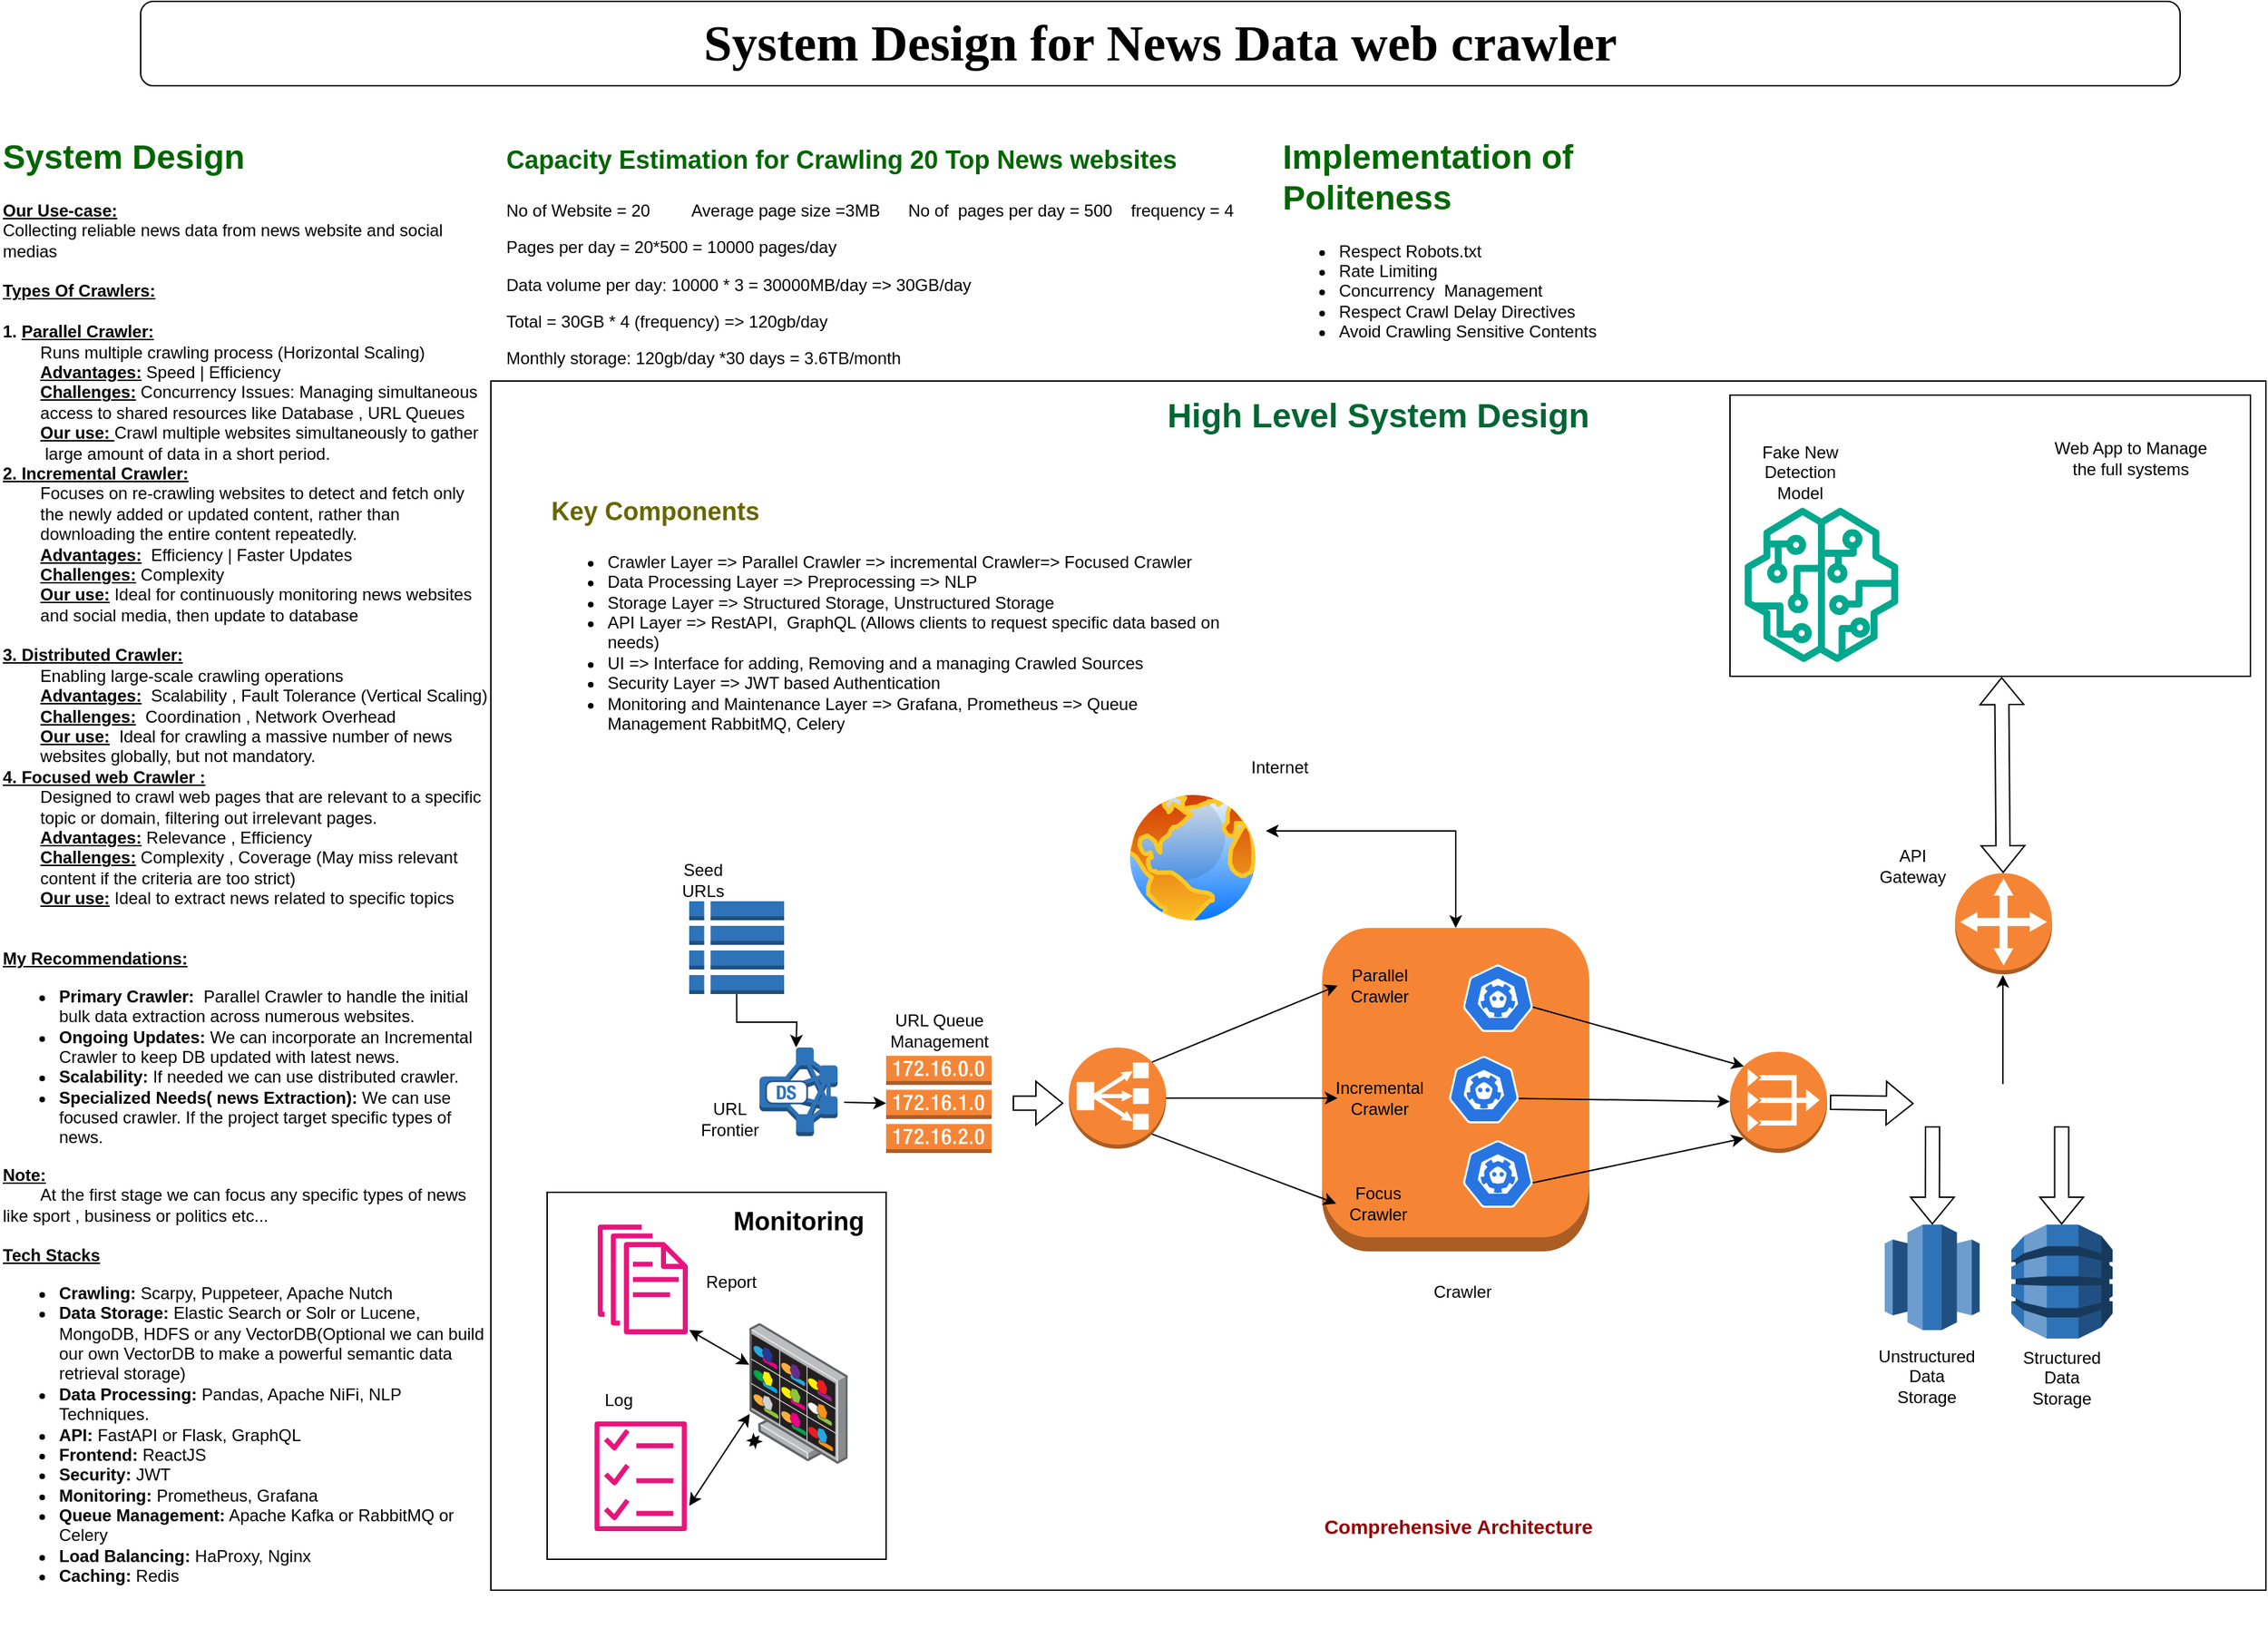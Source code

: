 <mxfile version="24.7.7">
  <diagram name="Page-1" id="5bWgAJpQAsmb562W-yM8">
    <mxGraphModel dx="1573" dy="2493" grid="1" gridSize="10" guides="1" tooltips="1" connect="1" arrows="1" fold="1" page="1" pageScale="1" pageWidth="1654" pageHeight="1169" math="0" shadow="0">
      <root>
        <mxCell id="0" />
        <mxCell id="1" parent="0" />
        <mxCell id="MsE94xO0FCAmjHNaboih-4" value="&lt;font face=&quot;Times New Roman&quot;&gt;&lt;b&gt;&lt;font style=&quot;font-size: 36px;&quot;&gt;System Design for News Data web crawler &lt;/font&gt;&lt;br&gt;&lt;/b&gt;&lt;/font&gt;" style="rounded=1;whiteSpace=wrap;html=1;" parent="1" vertex="1">
          <mxGeometry x="120" width="1450" height="60" as="geometry" />
        </mxCell>
        <mxCell id="1LUfzBoHgPUVUjpsUAVu-1" value="&lt;h1 style=&quot;margin-top: 0px;&quot;&gt;&lt;font color=&quot;#006600&quot;&gt;System Design&lt;/font&gt;&lt;/h1&gt;&lt;div&gt;&lt;u&gt;&lt;b&gt;Our Use-case:&lt;/b&gt;&lt;/u&gt;&lt;/div&gt;&lt;div&gt;Collecting reliable news data from news website and social medias&lt;/div&gt;&lt;div&gt;&lt;br&gt;&lt;/div&gt;&lt;div&gt;&lt;u&gt;&lt;b&gt;Types Of Crawlers:&lt;/b&gt;&lt;/u&gt;&lt;/div&gt;&lt;div&gt;&lt;br&gt;&lt;/div&gt;&lt;div&gt;&lt;b&gt;1. &lt;u&gt;Parallel Crawler: &lt;/u&gt;&lt;/b&gt;&lt;br&gt;&lt;/div&gt;&lt;div&gt;&lt;span style=&quot;white-space: pre;&quot;&gt;&#x9;Runs multiple crawling process (Horizontal Scaling)&lt;/span&gt;&lt;/div&gt;&lt;div&gt;&lt;span style=&quot;white-space: pre;&quot;&gt;&lt;span style=&quot;white-space: pre;&quot;&gt;&#x9;&lt;/span&gt;&lt;b&gt;&lt;u&gt;Advantages:&lt;/u&gt;&lt;/b&gt; Speed | Efficiency&lt;br&gt;&lt;/span&gt;&lt;/div&gt;&lt;div&gt;&lt;span style=&quot;white-space: pre;&quot;&gt;&lt;span style=&quot;white-space: pre;&quot;&gt;&#x9;&lt;/span&gt;&lt;b&gt;&lt;u&gt;Challenges:&lt;/u&gt; &lt;/b&gt;Concurrency Issues: &lt;/span&gt;Managing simultaneous &lt;span style=&quot;white-space: pre;&quot;&gt;&#x9;&lt;/span&gt;access to shared resources like&lt;span style=&quot;white-space: pre;&quot;&gt; Database , URL Queues &lt;/span&gt;&lt;/div&gt;&lt;div&gt;&lt;span style=&quot;white-space: pre;&quot;&gt;&lt;span style=&quot;white-space: pre;&quot;&gt;&#x9;&lt;/span&gt;&lt;b&gt;&lt;u&gt;Our use: &lt;/u&gt;&lt;/b&gt;Crawl multiple websites simultaneously to gather&lt;/span&gt;&lt;/div&gt;&lt;div&gt;&lt;span style=&quot;white-space: pre;&quot;&gt;&lt;span style=&quot;white-space: pre;&quot;&gt;&#x9;&lt;/span&gt; large amount of data in a short period.&lt;br&gt;&lt;/span&gt;&lt;/div&gt;&lt;div&gt;&lt;b&gt;&lt;u&gt;2. Incremental Crawler:&lt;/u&gt;&lt;/b&gt;&lt;/div&gt;&lt;div&gt;&lt;span style=&quot;white-space: pre;&quot;&gt;&#x9;&lt;/span&gt;Focuses on re-crawling websites to detect and fetch only &lt;span style=&quot;white-space: pre;&quot;&gt;&#x9;&lt;/span&gt;the newly added or updated content, rather than &lt;span style=&quot;white-space: pre;&quot;&gt;&#x9;&lt;/span&gt;downloading the entire content repeatedly.&lt;/div&gt;&lt;div&gt;&lt;span style=&quot;white-space: pre;&quot;&gt;&#x9;&lt;/span&gt;&lt;b&gt;&lt;u&gt;Advantages:&lt;/u&gt;&amp;nbsp; &lt;/b&gt;Efficiency | Faster Updates&lt;/div&gt;&lt;div&gt;&lt;span style=&quot;white-space: pre;&quot;&gt;&#x9;&lt;/span&gt;&lt;b&gt;&lt;u&gt;Challenges:&lt;/u&gt; &lt;/b&gt;Complexity&lt;/div&gt;&lt;div&gt;&lt;span style=&quot;white-space: pre;&quot;&gt;&#x9;&lt;/span&gt;&lt;b&gt;&lt;u&gt;Our use:&lt;/u&gt;&lt;/b&gt; Ideal for continuously monitoring news websites &lt;span style=&quot;white-space: pre;&quot;&gt;&#x9;&lt;/span&gt;and social media, then update to database&lt;br&gt;&lt;/div&gt;&lt;div&gt;&lt;span style=&quot;white-space: pre;&quot;&gt;&#x9;&lt;/span&gt;&lt;br&gt;&lt;/div&gt;&lt;div&gt;&lt;b&gt;&lt;u&gt;3. Distributed Crawler:&lt;/u&gt;&lt;/b&gt;&lt;/div&gt;&lt;div&gt;&lt;span style=&quot;white-space: pre;&quot;&gt;&#x9;&lt;/span&gt;Enabling large-scale crawling operations&lt;/div&gt;&lt;div&gt;&lt;span style=&quot;white-space: pre;&quot;&gt;&#x9;&lt;/span&gt;&lt;u&gt;&lt;b&gt;Advantages:&lt;/b&gt;&lt;/u&gt;&amp;nbsp; Scalability , Fault Tolerance (Vertical Scaling)&lt;/div&gt;&lt;div&gt;&lt;span style=&quot;white-space: pre;&quot;&gt;&#x9;&lt;/span&gt;&lt;b&gt;&lt;u&gt;Challenges:&lt;/u&gt;&amp;nbsp; &lt;/b&gt;Coordination , Network Overhead&lt;b&gt;&lt;br&gt;&lt;/b&gt;&lt;/div&gt;&lt;div&gt;&lt;span style=&quot;white-space: pre;&quot;&gt;&#x9;&lt;b&gt;&lt;u&gt;Our use:&lt;/u&gt;&lt;/b&gt;  &lt;/span&gt;Ideal for crawling a massive number of news &lt;span style=&quot;white-space: pre;&quot;&gt;&#x9;&lt;/span&gt;websites globally, but not mandatory.&lt;br&gt;&lt;/div&gt;&lt;div&gt;&lt;b&gt;&lt;u&gt;4. Focused web Crawler : &lt;/u&gt;&lt;/b&gt;&lt;br&gt;&lt;/div&gt;&lt;div&gt;&lt;span style=&quot;white-space: pre;&quot;&gt;&#x9;&lt;/span&gt;Designed to crawl web pages that are relevant to a specific &lt;span style=&quot;white-space: pre;&quot;&gt;&#x9;&lt;/span&gt;topic or domain, filtering out irrelevant pages.&lt;/div&gt;&lt;div&gt;&lt;span style=&quot;white-space: pre;&quot;&gt;&#x9;&lt;/span&gt;&lt;b&gt;&lt;u&gt;Advantages:&lt;/u&gt; &lt;/b&gt;Relevance , Efficiency&lt;/div&gt;&lt;div&gt;&lt;span style=&quot;white-space: pre;&quot;&gt;&#x9;&lt;/span&gt;&lt;b&gt;&lt;u&gt;Challenges:&lt;/u&gt;&lt;/b&gt; Complexity , Coverage (May miss relevant &lt;span style=&quot;white-space: pre;&quot;&gt;&#x9;&lt;/span&gt;content if the criteria are too strict)&lt;/div&gt;&lt;div&gt;&lt;span style=&quot;white-space: pre;&quot;&gt;&#x9;&lt;/span&gt;&lt;b&gt;&lt;u&gt;Our use:&lt;/u&gt; &lt;/b&gt;Ideal to extract news related to specific topics&lt;/div&gt;&lt;div&gt;&lt;br&gt;&lt;/div&gt;&lt;div&gt;&lt;br&gt;&lt;/div&gt;&lt;div&gt;&lt;u&gt;&lt;b&gt;My Recommendations:&lt;/b&gt;&lt;/u&gt;&lt;/div&gt;&lt;div&gt;&lt;ul&gt;&lt;li&gt;&lt;b&gt;Primary Crawler:&lt;/b&gt;&amp;nbsp; Parallel Crawler to handle the initial bulk data extraction across numerous websites.&lt;/li&gt;&lt;li&gt;&lt;b&gt;Ongoing Updates:&lt;/b&gt; We can incorporate an Incremental Crawler to keep DB updated with latest news.&lt;/li&gt;&lt;li&gt;&lt;b&gt;Scalability:&lt;/b&gt; If needed we can use distributed crawler.&lt;/li&gt;&lt;li&gt;&lt;b&gt;Specialized Needs( news Extraction):&lt;/b&gt; We can use focused crawler. If the project target specific types of news.&lt;/li&gt;&lt;/ul&gt;&lt;div&gt;&lt;u&gt;&lt;b&gt;Note:&lt;/b&gt;&lt;/u&gt;&lt;/div&gt;&lt;div&gt;&lt;span style=&quot;white-space: pre;&quot;&gt;&#x9;&lt;/span&gt;At the first stage we can focus any specific types of news like sport , business or politics etc...&lt;/div&gt;&lt;div&gt;&lt;br&gt;&lt;/div&gt;&lt;div&gt;&lt;b&gt;&lt;u&gt;Tech Stacks&lt;/u&gt;&lt;/b&gt;&lt;br&gt;&lt;/div&gt;&lt;/div&gt;&lt;div&gt;&lt;ul&gt;&lt;li&gt;&lt;b&gt;Crawling:&lt;/b&gt; Scarpy, Puppeteer, Apache Nutch&lt;/li&gt;&lt;li&gt;&lt;b&gt;Data Storage:&lt;/b&gt; Elastic Search or Solr or Lucene, MongoDB, HDFS or any VectorDB(Optional we can build our own VectorDB to make a powerful semantic data retrieval storage)&lt;/li&gt;&lt;li&gt;&lt;b&gt;Data Processing:&lt;/b&gt; Pandas, Apache NiFi, NLP Techniques.&lt;/li&gt;&lt;li&gt;&lt;b&gt;API:&lt;/b&gt; FastAPI or Flask, GraphQL&lt;/li&gt;&lt;li&gt;&lt;b&gt;Frontend:&lt;/b&gt; ReactJS&lt;/li&gt;&lt;li&gt;&lt;b&gt;Security:&lt;/b&gt; JWT&lt;/li&gt;&lt;li&gt;&lt;b&gt;Monitoring:&lt;/b&gt; Prometheus, Grafana&lt;/li&gt;&lt;li&gt;&lt;b&gt;Queue Management:&lt;/b&gt; Apache Kafka or RabbitMQ or Celery&lt;/li&gt;&lt;li&gt;&lt;b&gt;Load Balancing:&lt;/b&gt; HaProxy, Nginx&lt;/li&gt;&lt;li&gt;&lt;b&gt;Caching:&lt;/b&gt; Redis&lt;br&gt;&lt;/li&gt;&lt;/ul&gt;&lt;/div&gt;" style="text;html=1;whiteSpace=wrap;overflow=hidden;rounded=0;" parent="1" vertex="1">
          <mxGeometry x="20" y="90" width="350" height="1070" as="geometry" />
        </mxCell>
        <mxCell id="-3w2v2XRho6IU62ZGNhJ-2" value="&lt;h1 style=&quot;margin-top: 0px;&quot;&gt;&lt;font color=&quot;#006600&quot; style=&quot;font-size: 18px;&quot;&gt;Capacity Estimation for Crawling 20 Top News websites&lt;/font&gt;&lt;br&gt;&lt;/h1&gt;&lt;p&gt;No of Website = 20&amp;nbsp;&amp;nbsp;&amp;nbsp;&amp;nbsp;&amp;nbsp;&amp;nbsp;&amp;nbsp;&amp;nbsp; Average page size =3MB&amp;nbsp;&amp;nbsp;&amp;nbsp;&amp;nbsp;&amp;nbsp; No of&amp;nbsp; pages per day = 500 &amp;nbsp;&amp;nbsp; frequency = 4&amp;nbsp;&lt;/p&gt;&lt;p&gt;Pages per day = 20*500 = 10000 pages/day&amp;nbsp;&lt;/p&gt;&lt;p&gt;Data volume per day: 10000 * 3 = 30000MB/day =&amp;gt; 30GB/day &amp;nbsp;&lt;/p&gt;&lt;p&gt;Total = 30GB * 4 (frequency) =&amp;gt; 120gb/day&lt;/p&gt;&lt;p&gt;Monthly storage: 120gb/day *30 days = 3.6TB/month &lt;br&gt;&lt;/p&gt;&lt;p&gt;&lt;br&gt;&lt;/p&gt;" style="text;html=1;whiteSpace=wrap;overflow=hidden;rounded=0;" parent="1" vertex="1">
          <mxGeometry x="378" y="90" width="540" height="180" as="geometry" />
        </mxCell>
        <mxCell id="-3w2v2XRho6IU62ZGNhJ-3" value="" style="rounded=0;whiteSpace=wrap;html=1;" parent="1" vertex="1">
          <mxGeometry x="369" y="270" width="1262" height="860" as="geometry" />
        </mxCell>
        <mxCell id="9_FR494DGHJ2YAEM96bm-1" value="&lt;h1 style=&quot;margin-top: 0px;&quot;&gt;&lt;font color=&quot;#006600&quot;&gt;Implementation of Politeness&amp;nbsp;&lt;/font&gt;&lt;/h1&gt;&lt;div&gt;&lt;ul&gt;&lt;li&gt;Respect Robots.txt&lt;/li&gt;&lt;li&gt;Rate Limiting&lt;/li&gt;&lt;li&gt;Concurrency&amp;nbsp; Management&lt;/li&gt;&lt;li&gt;Respect Crawl Delay Directives&lt;/li&gt;&lt;li&gt;Avoid Crawling Sensitive Contents&lt;br&gt;&lt;/li&gt;&lt;/ul&gt;&lt;/div&gt;" style="text;html=1;whiteSpace=wrap;overflow=hidden;rounded=0;" vertex="1" parent="1">
          <mxGeometry x="930" y="90" width="330" height="180" as="geometry" />
        </mxCell>
        <mxCell id="9_FR494DGHJ2YAEM96bm-12" value="&lt;b&gt;&lt;font color=&quot;#006633&quot; style=&quot;font-size: 24px;&quot;&gt;High Level System Design&lt;br&gt;&lt;/font&gt;&lt;/b&gt;" style="text;html=1;align=center;verticalAlign=middle;whiteSpace=wrap;rounded=0;" vertex="1" parent="1">
          <mxGeometry x="390" y="280" width="1220" height="30" as="geometry" />
        </mxCell>
        <mxCell id="9_FR494DGHJ2YAEM96bm-13" value="&lt;h1 style=&quot;margin-top: 0px;&quot;&gt;&lt;font color=&quot;#666600&quot; style=&quot;font-size: 18px;&quot;&gt;Key Components&lt;/font&gt;&lt;br&gt;&lt;/h1&gt;&lt;ul&gt;&lt;li&gt;Crawler Layer =&amp;gt; Parallel Crawler =&amp;gt; incremental Crawler=&amp;gt; Focused Crawler&lt;/li&gt;&lt;li&gt;Data Processing Layer =&amp;gt; Preprocessing =&amp;gt; NLP&lt;/li&gt;&lt;li&gt;Storage Layer =&amp;gt; Structured Storage, Unstructured Storage&lt;/li&gt;&lt;li&gt;API Layer =&amp;gt; RestAPI,&amp;nbsp; GraphQL (Allows clients to request specific data based on needs)&lt;/li&gt;&lt;li&gt;UI =&amp;gt; Interface for adding, Removing and a managing Crawled Sources&lt;/li&gt;&lt;li&gt;Security Layer =&amp;gt; JWT based Authentication&lt;/li&gt;&lt;li&gt;Monitoring and Maintenance Layer =&amp;gt; Grafana, Prometheus =&amp;gt; Queue Management RabbitMQ, Celery&lt;br&gt;&lt;/li&gt;&lt;/ul&gt;" style="text;html=1;whiteSpace=wrap;overflow=hidden;rounded=0;" vertex="1" parent="1">
          <mxGeometry x="410" y="340" width="480" height="200" as="geometry" />
        </mxCell>
        <mxCell id="9_FR494DGHJ2YAEM96bm-15" value="&lt;font color=&quot;#990000&quot; style=&quot;font-size: 14px;&quot;&gt;&lt;b&gt;Comprehensive Architecture&lt;/b&gt;&lt;/font&gt;" style="text;html=1;align=center;verticalAlign=middle;whiteSpace=wrap;rounded=0;" vertex="1" parent="1">
          <mxGeometry x="952" y="1070" width="210" height="30" as="geometry" />
        </mxCell>
        <mxCell id="9_FR494DGHJ2YAEM96bm-21" style="edgeStyle=orthogonalEdgeStyle;rounded=0;orthogonalLoop=1;jettySize=auto;html=1;exitX=0.5;exitY=1;exitDx=0;exitDy=0;exitPerimeter=0;entryX=0.5;entryY=0;entryDx=0;entryDy=0;entryPerimeter=0;" edge="1" parent="1" source="9_FR494DGHJ2YAEM96bm-16">
          <mxGeometry relative="1" as="geometry">
            <mxPoint x="586.0" y="744" as="targetPoint" />
          </mxGeometry>
        </mxCell>
        <mxCell id="9_FR494DGHJ2YAEM96bm-16" value="" style="outlineConnect=0;dashed=0;verticalLabelPosition=bottom;verticalAlign=top;align=center;html=1;shape=mxgraph.aws3.table;fillColor=#2E73B8;gradientColor=none;" vertex="1" parent="1">
          <mxGeometry x="510" y="640" width="67.5" height="66" as="geometry" />
        </mxCell>
        <mxCell id="9_FR494DGHJ2YAEM96bm-18" value="" style="outlineConnect=0;dashed=0;verticalLabelPosition=bottom;verticalAlign=top;align=center;html=1;shape=mxgraph.aws3.route_table;fillColor=#F58536;gradientColor=none;" vertex="1" parent="1">
          <mxGeometry x="650" y="750" width="75" height="69" as="geometry" />
        </mxCell>
        <mxCell id="9_FR494DGHJ2YAEM96bm-22" value="" style="outlineConnect=0;dashed=0;verticalLabelPosition=bottom;verticalAlign=top;align=center;html=1;shape=mxgraph.aws3.vpc_nat_gateway;fillColor=#F58534;gradientColor=none;" vertex="1" parent="1">
          <mxGeometry x="1250" y="747" width="69" height="72" as="geometry" />
        </mxCell>
        <mxCell id="9_FR494DGHJ2YAEM96bm-23" value="" style="outlineConnect=0;dashed=0;verticalLabelPosition=bottom;verticalAlign=top;align=center;html=1;shape=mxgraph.aws3.classic_load_balancer;fillColor=#F58534;gradientColor=none;" vertex="1" parent="1">
          <mxGeometry x="780" y="744" width="69" height="72" as="geometry" />
        </mxCell>
        <mxCell id="9_FR494DGHJ2YAEM96bm-24" value="" style="outlineConnect=0;dashed=0;verticalLabelPosition=bottom;verticalAlign=top;align=center;html=1;shape=mxgraph.aws3.instance;fillColor=#F58534;gradientColor=none;" vertex="1" parent="1">
          <mxGeometry x="960" y="659" width="190" height="230" as="geometry" />
        </mxCell>
        <mxCell id="9_FR494DGHJ2YAEM96bm-25" value="" style="aspect=fixed;sketch=0;html=1;dashed=0;whitespace=wrap;verticalLabelPosition=bottom;verticalAlign=top;fillColor=#2875E2;strokeColor=#ffffff;points=[[0.005,0.63,0],[0.1,0.2,0],[0.9,0.2,0],[0.5,0,0],[0.995,0.63,0],[0.72,0.99,0],[0.5,1,0],[0.28,0.99,0]];shape=mxgraph.kubernetes.icon2;prIcon=etcd" vertex="1" parent="1">
          <mxGeometry x="1060" y="685" width="50" height="48" as="geometry" />
        </mxCell>
        <mxCell id="9_FR494DGHJ2YAEM96bm-26" value="" style="aspect=fixed;sketch=0;html=1;dashed=0;whitespace=wrap;verticalLabelPosition=bottom;verticalAlign=top;fillColor=#2875E2;strokeColor=#ffffff;points=[[0.005,0.63,0],[0.1,0.2,0],[0.9,0.2,0],[0.5,0,0],[0.995,0.63,0],[0.72,0.99,0],[0.5,1,0],[0.28,0.99,0]];shape=mxgraph.kubernetes.icon2;prIcon=etcd" vertex="1" parent="1">
          <mxGeometry x="1050" y="750" width="50" height="48" as="geometry" />
        </mxCell>
        <mxCell id="9_FR494DGHJ2YAEM96bm-27" value="" style="aspect=fixed;sketch=0;html=1;dashed=0;whitespace=wrap;verticalLabelPosition=bottom;verticalAlign=top;fillColor=#2875E2;strokeColor=#ffffff;points=[[0.005,0.63,0],[0.1,0.2,0],[0.9,0.2,0],[0.5,0,0],[0.995,0.63,0],[0.72,0.99,0],[0.5,1,0],[0.28,0.99,0]];shape=mxgraph.kubernetes.icon2;prIcon=etcd" vertex="1" parent="1">
          <mxGeometry x="1060" y="810" width="50" height="48" as="geometry" />
        </mxCell>
        <mxCell id="9_FR494DGHJ2YAEM96bm-28" value="Parallel Crawler" style="text;html=1;align=center;verticalAlign=middle;whiteSpace=wrap;rounded=0;" vertex="1" parent="1">
          <mxGeometry x="971" y="685" width="60" height="30" as="geometry" />
        </mxCell>
        <mxCell id="9_FR494DGHJ2YAEM96bm-29" value="Incremental Crawler" style="text;html=1;align=center;verticalAlign=middle;whiteSpace=wrap;rounded=0;" vertex="1" parent="1">
          <mxGeometry x="971" y="765" width="60" height="30" as="geometry" />
        </mxCell>
        <mxCell id="9_FR494DGHJ2YAEM96bm-30" value="Focus Crawler" style="text;html=1;align=center;verticalAlign=middle;whiteSpace=wrap;rounded=0;" vertex="1" parent="1">
          <mxGeometry x="970" y="840" width="60" height="30" as="geometry" />
        </mxCell>
        <mxCell id="9_FR494DGHJ2YAEM96bm-31" value="" style="endArrow=classic;html=1;rounded=0;entryX=0;entryY=0.5;entryDx=0;entryDy=0;exitX=0.855;exitY=0.855;exitDx=0;exitDy=0;exitPerimeter=0;" edge="1" parent="1" source="9_FR494DGHJ2YAEM96bm-23" target="9_FR494DGHJ2YAEM96bm-30">
          <mxGeometry width="50" height="50" relative="1" as="geometry">
            <mxPoint x="1130" y="910" as="sourcePoint" />
            <mxPoint x="1230" y="821" as="targetPoint" />
          </mxGeometry>
        </mxCell>
        <mxCell id="9_FR494DGHJ2YAEM96bm-32" value="" style="endArrow=classic;html=1;rounded=0;exitX=1;exitY=0.5;exitDx=0;exitDy=0;exitPerimeter=0;entryX=0;entryY=0.5;entryDx=0;entryDy=0;" edge="1" parent="1" source="9_FR494DGHJ2YAEM96bm-23" target="9_FR494DGHJ2YAEM96bm-29">
          <mxGeometry width="50" height="50" relative="1" as="geometry">
            <mxPoint x="1250" y="770" as="sourcePoint" />
            <mxPoint x="1300" y="720" as="targetPoint" />
          </mxGeometry>
        </mxCell>
        <mxCell id="9_FR494DGHJ2YAEM96bm-33" value="" style="endArrow=classic;html=1;rounded=0;entryX=0;entryY=0.5;entryDx=0;entryDy=0;exitX=0.855;exitY=0.145;exitDx=0;exitDy=0;exitPerimeter=0;" edge="1" parent="1" source="9_FR494DGHJ2YAEM96bm-23" target="9_FR494DGHJ2YAEM96bm-28">
          <mxGeometry width="50" height="50" relative="1" as="geometry">
            <mxPoint x="1150" y="740" as="sourcePoint" />
            <mxPoint x="1200" y="690" as="targetPoint" />
          </mxGeometry>
        </mxCell>
        <mxCell id="9_FR494DGHJ2YAEM96bm-34" value="" style="endArrow=classic;html=1;rounded=0;entryX=0.145;entryY=0.145;entryDx=0;entryDy=0;entryPerimeter=0;exitX=0.995;exitY=0.63;exitDx=0;exitDy=0;exitPerimeter=0;" edge="1" parent="1" source="9_FR494DGHJ2YAEM96bm-25" target="9_FR494DGHJ2YAEM96bm-22">
          <mxGeometry width="50" height="50" relative="1" as="geometry">
            <mxPoint x="1370" y="700" as="sourcePoint" />
            <mxPoint x="1420" y="650" as="targetPoint" />
          </mxGeometry>
        </mxCell>
        <mxCell id="9_FR494DGHJ2YAEM96bm-35" value="" style="endArrow=classic;html=1;rounded=0;entryX=0.145;entryY=0.855;entryDx=0;entryDy=0;entryPerimeter=0;exitX=0.995;exitY=0.63;exitDx=0;exitDy=0;exitPerimeter=0;" edge="1" parent="1" source="9_FR494DGHJ2YAEM96bm-27" target="9_FR494DGHJ2YAEM96bm-22">
          <mxGeometry width="50" height="50" relative="1" as="geometry">
            <mxPoint x="1370" y="820" as="sourcePoint" />
            <mxPoint x="1420" y="770" as="targetPoint" />
          </mxGeometry>
        </mxCell>
        <mxCell id="9_FR494DGHJ2YAEM96bm-36" value="" style="endArrow=classic;html=1;rounded=0;exitX=0.995;exitY=0.63;exitDx=0;exitDy=0;exitPerimeter=0;" edge="1" parent="1" source="9_FR494DGHJ2YAEM96bm-26" target="9_FR494DGHJ2YAEM96bm-22">
          <mxGeometry width="50" height="50" relative="1" as="geometry">
            <mxPoint x="1370" y="770" as="sourcePoint" />
            <mxPoint x="1420" y="720" as="targetPoint" />
          </mxGeometry>
        </mxCell>
        <mxCell id="9_FR494DGHJ2YAEM96bm-37" value="" style="shape=flexArrow;endArrow=classic;html=1;rounded=0;" edge="1" parent="1">
          <mxGeometry width="50" height="50" relative="1" as="geometry">
            <mxPoint x="740" y="783.59" as="sourcePoint" />
            <mxPoint x="776" y="783.59" as="targetPoint" />
          </mxGeometry>
        </mxCell>
        <mxCell id="9_FR494DGHJ2YAEM96bm-38" value="" style="endArrow=classic;html=1;rounded=0;" edge="1" parent="1" target="9_FR494DGHJ2YAEM96bm-18">
          <mxGeometry width="50" height="50" relative="1" as="geometry">
            <mxPoint x="620.18" y="783" as="sourcePoint" />
            <mxPoint x="620.18" y="893" as="targetPoint" />
          </mxGeometry>
        </mxCell>
        <mxCell id="9_FR494DGHJ2YAEM96bm-40" style="edgeStyle=orthogonalEdgeStyle;rounded=0;orthogonalLoop=1;jettySize=auto;html=1;exitX=0.5;exitY=1;exitDx=0;exitDy=0;" edge="1" parent="1" source="9_FR494DGHJ2YAEM96bm-28" target="9_FR494DGHJ2YAEM96bm-28">
          <mxGeometry relative="1" as="geometry" />
        </mxCell>
        <mxCell id="9_FR494DGHJ2YAEM96bm-46" value="" style="outlineConnect=0;dashed=0;verticalLabelPosition=bottom;verticalAlign=top;align=center;html=1;shape=mxgraph.aws3.dense_storage_node;fillColor=#2E73B8;gradientColor=none;" vertex="1" parent="1">
          <mxGeometry x="560" y="744" width="55.5" height="63" as="geometry" />
        </mxCell>
        <mxCell id="9_FR494DGHJ2YAEM96bm-47" value="" style="outlineConnect=0;dashed=0;verticalLabelPosition=bottom;verticalAlign=top;align=center;html=1;shape=mxgraph.aws3.dynamo_db;fillColor=#2E73B8;gradientColor=none;direction=west;" vertex="1" parent="1">
          <mxGeometry x="1450" y="870" width="72" height="81" as="geometry" />
        </mxCell>
        <mxCell id="9_FR494DGHJ2YAEM96bm-48" value="" style="outlineConnect=0;dashed=0;verticalLabelPosition=bottom;verticalAlign=top;align=center;html=1;shape=mxgraph.aws3.redshift;fillColor=#2E73B8;gradientColor=none;direction=west;" vertex="1" parent="1">
          <mxGeometry x="1360" y="870" width="67.5" height="75" as="geometry" />
        </mxCell>
        <mxCell id="9_FR494DGHJ2YAEM96bm-49" value="" style="shape=image;html=1;verticalAlign=top;verticalLabelPosition=bottom;labelBackgroundColor=#ffffff;imageAspect=0;aspect=fixed;image=https://cdn1.iconfinder.com/data/icons/nuvola2/128x128/filesystems/pipe.png;direction=east;rotation=45;" vertex="1" parent="1">
          <mxGeometry x="1380" y="719" width="128" height="128" as="geometry" />
        </mxCell>
        <mxCell id="9_FR494DGHJ2YAEM96bm-50" value="" style="shape=flexArrow;endArrow=classic;html=1;rounded=0;" edge="1" parent="1" target="9_FR494DGHJ2YAEM96bm-48">
          <mxGeometry width="50" height="50" relative="1" as="geometry">
            <mxPoint x="1394" y="800" as="sourcePoint" />
            <mxPoint x="1440" y="720" as="targetPoint" />
          </mxGeometry>
        </mxCell>
        <mxCell id="9_FR494DGHJ2YAEM96bm-52" value="" style="shape=flexArrow;endArrow=classic;html=1;rounded=0;" edge="1" parent="1">
          <mxGeometry width="50" height="50" relative="1" as="geometry">
            <mxPoint x="1485.79" y="800" as="sourcePoint" />
            <mxPoint x="1485.79" y="870" as="targetPoint" />
          </mxGeometry>
        </mxCell>
        <mxCell id="9_FR494DGHJ2YAEM96bm-53" value="" style="shape=flexArrow;endArrow=classic;html=1;rounded=0;" edge="1" parent="1">
          <mxGeometry width="50" height="50" relative="1" as="geometry">
            <mxPoint x="1321" y="783" as="sourcePoint" />
            <mxPoint x="1380.628" y="783.862" as="targetPoint" />
          </mxGeometry>
        </mxCell>
        <mxCell id="9_FR494DGHJ2YAEM96bm-54" value="" style="outlineConnect=0;dashed=0;verticalLabelPosition=bottom;verticalAlign=top;align=center;html=1;shape=mxgraph.aws3.customer_gateway;fillColor=#F58534;gradientColor=none;" vertex="1" parent="1">
          <mxGeometry x="1410" y="620" width="69" height="72" as="geometry" />
        </mxCell>
        <mxCell id="9_FR494DGHJ2YAEM96bm-55" value="" style="endArrow=classic;html=1;rounded=0;entryX=0;entryY=0;entryDx=0;entryDy=0;" edge="1" parent="1" target="9_FR494DGHJ2YAEM96bm-49">
          <mxGeometry width="50" height="50" relative="1" as="geometry">
            <mxPoint x="1444" y="770" as="sourcePoint" />
            <mxPoint x="1490" y="720" as="targetPoint" />
          </mxGeometry>
        </mxCell>
        <mxCell id="9_FR494DGHJ2YAEM96bm-58" value="" style="rounded=0;whiteSpace=wrap;html=1;" vertex="1" parent="1">
          <mxGeometry x="1250" y="280" width="370" height="200" as="geometry" />
        </mxCell>
        <mxCell id="9_FR494DGHJ2YAEM96bm-57" value="" style="sketch=0;outlineConnect=0;fontColor=#232F3E;gradientColor=none;fillColor=#01A88D;strokeColor=none;dashed=0;verticalLabelPosition=bottom;verticalAlign=top;align=center;html=1;fontSize=12;fontStyle=0;aspect=fixed;pointerEvents=1;shape=mxgraph.aws4.sagemaker_model;" vertex="1" parent="1">
          <mxGeometry x="1260" y="360" width="110" height="110" as="geometry" />
        </mxCell>
        <mxCell id="9_FR494DGHJ2YAEM96bm-59" value="" style="shape=flexArrow;endArrow=classic;startArrow=classic;html=1;rounded=0;entryX=0.522;entryY=1.003;entryDx=0;entryDy=0;entryPerimeter=0;" edge="1" parent="1" source="9_FR494DGHJ2YAEM96bm-54" target="9_FR494DGHJ2YAEM96bm-58">
          <mxGeometry width="100" height="100" relative="1" as="geometry">
            <mxPoint x="1440" y="630" as="sourcePoint" />
            <mxPoint x="1540" y="530" as="targetPoint" />
          </mxGeometry>
        </mxCell>
        <mxCell id="9_FR494DGHJ2YAEM96bm-65" value="" style="rounded=0;whiteSpace=wrap;html=1;" vertex="1" parent="1">
          <mxGeometry x="409" y="847" width="241" height="261" as="geometry" />
        </mxCell>
        <mxCell id="9_FR494DGHJ2YAEM96bm-61" value="" style="sketch=0;outlineConnect=0;fontColor=#232F3E;gradientColor=none;fillColor=#E7157B;strokeColor=none;dashed=0;verticalLabelPosition=bottom;verticalAlign=top;align=center;html=1;fontSize=12;fontStyle=0;aspect=fixed;pointerEvents=1;shape=mxgraph.aws4.checklist;" vertex="1" parent="1">
          <mxGeometry x="442.5" y="1010" width="66" height="78" as="geometry" />
        </mxCell>
        <mxCell id="9_FR494DGHJ2YAEM96bm-62" value="" style="sketch=0;outlineConnect=0;fontColor=#232F3E;gradientColor=none;fillColor=#E7157B;strokeColor=none;dashed=0;verticalLabelPosition=bottom;verticalAlign=top;align=center;html=1;fontSize=12;fontStyle=0;aspect=fixed;pointerEvents=1;shape=mxgraph.aws4.documents;" vertex="1" parent="1">
          <mxGeometry x="445" y="870" width="64" height="78" as="geometry" />
        </mxCell>
        <mxCell id="9_FR494DGHJ2YAEM96bm-64" value="" style="endArrow=classic;startArrow=classic;html=1;rounded=0;entryX=0.5;entryY=0;entryDx=0;entryDy=0;entryPerimeter=0;" edge="1" parent="1" target="9_FR494DGHJ2YAEM96bm-24">
          <mxGeometry width="50" height="50" relative="1" as="geometry">
            <mxPoint x="920" y="590" as="sourcePoint" />
            <mxPoint x="970" y="540" as="targetPoint" />
            <Array as="points">
              <mxPoint x="1055" y="590" />
            </Array>
          </mxGeometry>
        </mxCell>
        <mxCell id="9_FR494DGHJ2YAEM96bm-66" value="Log" style="text;html=1;align=center;verticalAlign=middle;whiteSpace=wrap;rounded=0;" vertex="1" parent="1">
          <mxGeometry x="430" y="980" width="60" height="30" as="geometry" />
        </mxCell>
        <mxCell id="9_FR494DGHJ2YAEM96bm-67" value="&lt;div&gt;Report&lt;/div&gt;" style="text;html=1;align=center;verticalAlign=middle;whiteSpace=wrap;rounded=0;" vertex="1" parent="1">
          <mxGeometry x="510" y="895.5" width="60" height="30" as="geometry" />
        </mxCell>
        <mxCell id="9_FR494DGHJ2YAEM96bm-68" value="&lt;font style=&quot;font-size: 18px;&quot;&gt;&lt;b&gt;Monitoring&lt;/b&gt;&lt;/font&gt;" style="text;html=1;align=center;verticalAlign=middle;whiteSpace=wrap;rounded=0;" vertex="1" parent="1">
          <mxGeometry x="527.75" y="853" width="120" height="30" as="geometry" />
        </mxCell>
        <mxCell id="9_FR494DGHJ2YAEM96bm-69" value="" style="endArrow=classic;startArrow=classic;html=1;rounded=0;" edge="1" parent="1" source="9_FR494DGHJ2YAEM96bm-60">
          <mxGeometry width="50" height="50" relative="1" as="geometry">
            <mxPoint x="510" y="1070" as="sourcePoint" />
            <mxPoint x="560" y="1020" as="targetPoint" />
          </mxGeometry>
        </mxCell>
        <mxCell id="9_FR494DGHJ2YAEM96bm-70" value="" style="endArrow=classic;startArrow=classic;html=1;rounded=0;" edge="1" parent="1" target="9_FR494DGHJ2YAEM96bm-60">
          <mxGeometry width="50" height="50" relative="1" as="geometry">
            <mxPoint x="510" y="945" as="sourcePoint" />
            <mxPoint x="560" y="895" as="targetPoint" />
          </mxGeometry>
        </mxCell>
        <mxCell id="9_FR494DGHJ2YAEM96bm-71" value="" style="endArrow=classic;startArrow=classic;html=1;rounded=0;entryX=0.004;entryY=0.646;entryDx=0;entryDy=0;entryPerimeter=0;" edge="1" parent="1" target="9_FR494DGHJ2YAEM96bm-60">
          <mxGeometry width="50" height="50" relative="1" as="geometry">
            <mxPoint x="510" y="1070" as="sourcePoint" />
            <mxPoint x="560" y="1020" as="targetPoint" />
          </mxGeometry>
        </mxCell>
        <mxCell id="9_FR494DGHJ2YAEM96bm-60" value="" style="image;points=[];aspect=fixed;html=1;align=center;shadow=0;dashed=0;image=img/lib/allied_telesis/security/DVS_Surveillance_Monitor.svg;" vertex="1" parent="1">
          <mxGeometry x="552.75" y="940" width="70" height="100" as="geometry" />
        </mxCell>
        <mxCell id="9_FR494DGHJ2YAEM96bm-72" value="Seed URLs" style="text;html=1;align=center;verticalAlign=middle;whiteSpace=wrap;rounded=0;" vertex="1" parent="1">
          <mxGeometry x="490" y="610" width="60" height="30" as="geometry" />
        </mxCell>
        <mxCell id="9_FR494DGHJ2YAEM96bm-73" value="URL Frontier" style="text;html=1;align=center;verticalAlign=middle;whiteSpace=wrap;rounded=0;" vertex="1" parent="1">
          <mxGeometry x="509" y="780" width="60" height="30" as="geometry" />
        </mxCell>
        <mxCell id="9_FR494DGHJ2YAEM96bm-74" value="URL Queue Management" style="text;html=1;align=center;verticalAlign=middle;whiteSpace=wrap;rounded=0;" vertex="1" parent="1">
          <mxGeometry x="641.5" y="717" width="92" height="30" as="geometry" />
        </mxCell>
        <mxCell id="9_FR494DGHJ2YAEM96bm-75" value="&lt;div&gt;Crawler&lt;/div&gt;&lt;div&gt;&lt;br&gt;&lt;/div&gt;" style="text;html=1;align=center;verticalAlign=middle;whiteSpace=wrap;rounded=0;" vertex="1" parent="1">
          <mxGeometry x="1030" y="910" width="60" height="30" as="geometry" />
        </mxCell>
        <mxCell id="9_FR494DGHJ2YAEM96bm-76" value="Internet" style="text;html=1;align=center;verticalAlign=middle;whiteSpace=wrap;rounded=0;" vertex="1" parent="1">
          <mxGeometry x="900" y="530" width="60" height="30" as="geometry" />
        </mxCell>
        <mxCell id="9_FR494DGHJ2YAEM96bm-77" value="" style="image;aspect=fixed;perimeter=ellipsePerimeter;html=1;align=center;shadow=0;dashed=0;spacingTop=3;image=img/lib/active_directory/internet_globe.svg;" vertex="1" parent="1">
          <mxGeometry x="818" y="559" width="100" height="100" as="geometry" />
        </mxCell>
        <mxCell id="9_FR494DGHJ2YAEM96bm-78" value="Unstructured Data Storage" style="text;html=1;align=center;verticalAlign=middle;whiteSpace=wrap;rounded=0;" vertex="1" parent="1">
          <mxGeometry x="1360" y="962.5" width="60" height="30" as="geometry" />
        </mxCell>
        <mxCell id="9_FR494DGHJ2YAEM96bm-79" value="Structured Data Storage" style="text;html=1;align=center;verticalAlign=middle;whiteSpace=wrap;rounded=0;" vertex="1" parent="1">
          <mxGeometry x="1456" y="964" width="60" height="30" as="geometry" />
        </mxCell>
        <mxCell id="9_FR494DGHJ2YAEM96bm-80" value="API Gateway" style="text;html=1;align=center;verticalAlign=middle;whiteSpace=wrap;rounded=0;" vertex="1" parent="1">
          <mxGeometry x="1350" y="600" width="60" height="30" as="geometry" />
        </mxCell>
        <mxCell id="9_FR494DGHJ2YAEM96bm-81" value="&lt;div&gt;Fake New Detection Model&lt;br&gt;&lt;/div&gt;" style="text;html=1;align=center;verticalAlign=middle;whiteSpace=wrap;rounded=0;" vertex="1" parent="1">
          <mxGeometry x="1270" y="320" width="60" height="30" as="geometry" />
        </mxCell>
        <mxCell id="9_FR494DGHJ2YAEM96bm-82" value="" style="shape=image;html=1;verticalAlign=top;verticalLabelPosition=bottom;labelBackgroundColor=#ffffff;imageAspect=0;aspect=fixed;image=https://cdn1.iconfinder.com/data/icons/seo-and-web-development-6/32/development_website_favorite_site_star-128.png" vertex="1" parent="1">
          <mxGeometry x="1482" y="342" width="128" height="128" as="geometry" />
        </mxCell>
        <mxCell id="9_FR494DGHJ2YAEM96bm-83" value="Web App to Manage the full systems" style="text;html=1;align=center;verticalAlign=middle;whiteSpace=wrap;rounded=0;" vertex="1" parent="1">
          <mxGeometry x="1470" y="310" width="130" height="30" as="geometry" />
        </mxCell>
      </root>
    </mxGraphModel>
  </diagram>
</mxfile>
